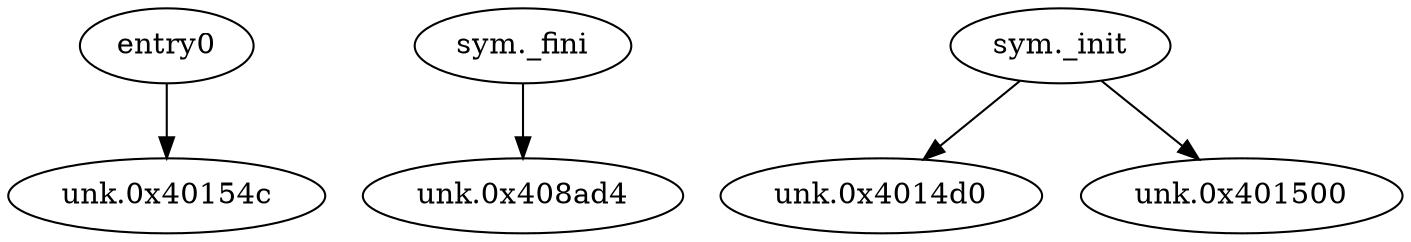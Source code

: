 digraph code {
  "0x00401540" [label="entry0"];
  "0x00401540" -> "0x0040154c";
  "0x0040154c" [label="unk.0x40154c"];
  "0x00408ab0" [label="sym._fini"];
  "0x00408ab0" -> "0x00408ad4";
  "0x00408ad4" [label="unk.0x408ad4"];
  "0x004014ac" [label="sym._init"];
  "0x004014ac" -> "0x004014d0";
  "0x004014d0" [label="unk.0x4014d0"];
  "0x004014ac" -> "0x00401500";
  "0x00401500" [label="unk.0x401500"];
}